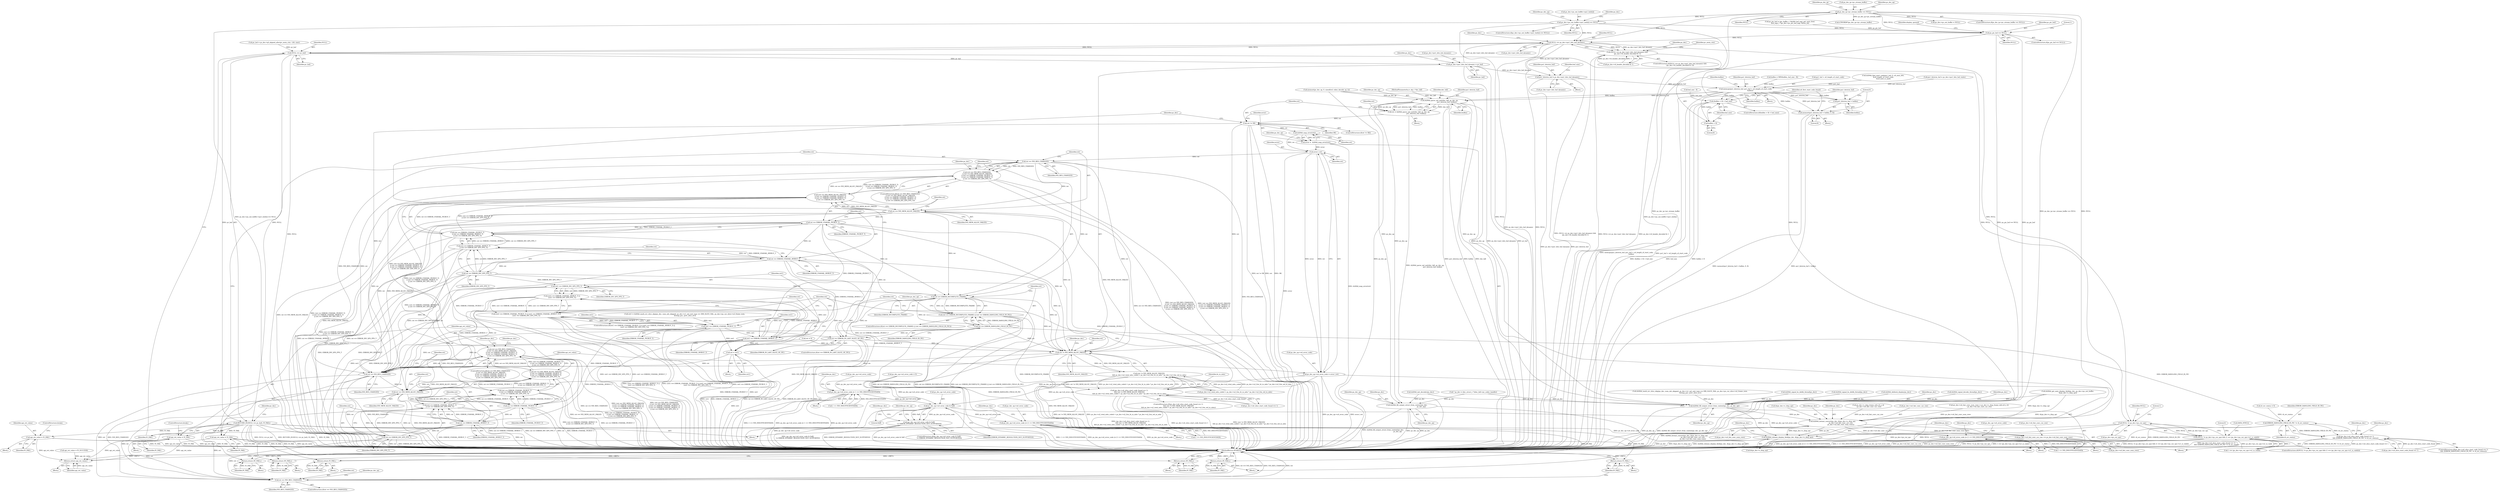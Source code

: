 digraph "0_Android_33ef7de9ddc8ea7eb9cbc440d1cf89957a0c267b@array" {
"1000407" [label="(Call,ps_dec->ps_out_buffer->pu1_bufs[i] == NULL)"];
"1000261" [label="(Call,ps_dec_ip->pv_stream_buffer == NULL)"];
"1000624" [label="(Call,ps_pic_buf == NULL)"];
"1001001" [label="(Call,NULL == ps_dec->pu1_bits_buf_dynamic)"];
"1001000" [label="(Call,(NULL == ps_dec->pu1_bits_buf_dynamic) &&\n (ps_dec->i4_header_decoded & 1))"];
"1001042" [label="(Call,NULL == pv_buf)"];
"1001041" [label="(Call,RETURN_IF((NULL == pv_buf), IV_FAIL))"];
"1001203" [label="(Return,return (IV_FAIL);)"];
"1001271" [label="(Return,return (IV_FAIL);)"];
"1001319" [label="(Call,api_ret_value = IV_FAIL)"];
"1002187" [label="(Return,return api_ret_value;)"];
"1001363" [label="(Call,api_ret_value = IV_FAIL)"];
"1001372" [label="(Call,api_ret_value = IV_FAIL)"];
"1001420" [label="(Return,return (IV_FAIL);)"];
"1001633" [label="(Return,return IV_FAIL;)"];
"1001845" [label="(Return,return (IV_FAIL);)"];
"1001912" [label="(Return,return IV_FAIL;)"];
"1001046" [label="(Call,ps_dec->pu1_bits_buf_dynamic = pv_buf)"];
"1001061" [label="(Call,pu1_bitstrm_buf = ps_dec->pu1_bits_buf_dynamic)"];
"1001208" [label="(Call,memcpy(pu1_bitstrm_buf, pu1_buf + u4_length_of_start_code,\n                   buflen))"];
"1001215" [label="(Call,(buflen + 8) < buf_size)"];
"1001216" [label="(Call,buflen + 8)"];
"1001221" [label="(Call,memset(pu1_bitstrm_buf + buflen, 0, 8))"];
"1001222" [label="(Call,pu1_bitstrm_buf + buflen)"];
"1001297" [label="(Call,ih264d_parse_nal_unit(dec_hdl, ps_dec_op,\n                              pu1_bitstrm_buf, buflen))"];
"1001256" [label="(Call,ih264d_fill_output_struct_from_context(ps_dec,\n                                                           ps_dec_op))"];
"1001295" [label="(Call,ret = ih264d_parse_nal_unit(dec_hdl, ps_dec_op,\n                              pu1_bitstrm_buf, buflen))"];
"1001303" [label="(Call,ret != OK)"];
"1001310" [label="(Call,ih264d_map_error(ret))"];
"1001308" [label="(Call,error =  ih264d_map_error(ret))"];
"1001316" [label="(Call,error | ret)"];
"1001312" [label="(Call,ps_dec_op->u4_error_code = error | ret)"];
"1001242" [label="(Call,ps_dec_op->u4_error_code |= 1 << IVD_INSUFFICIENTDATA)"];
"1001749" [label="(Call,ps_dec_op->u4_error_code & 0xff)"];
"1001748" [label="(Call,(ps_dec_op->u4_error_code & 0xff)\n != ERROR_DYNAMIC_RESOLUTION_NOT_SUPPORTED)"];
"1001781" [label="(Call,ps_dec_op->u4_error_code |= (1 << IVD_INSUFFICIENTDATA))"];
"1001801" [label="(Call,ps_dec_op->u4_error_code |= (1 << IVD_INSUFFICIENTDATA))"];
"1001324" [label="(Call,ret == IVD_RES_CHANGED)"];
"1001323" [label="(Call,(ret == IVD_RES_CHANGED)\n || (ret == IVD_MEM_ALLOC_FAILED)\n || (ret == ERROR_UNAVAIL_PICBUF_T)\n || (ret == ERROR_UNAVAIL_MVBUF_T)\n || (ret == ERROR_INV_SPS_PPS_T))"];
"1001592" [label="(Call,(ret == IVD_RES_CHANGED)\n || (ret == IVD_MEM_ALLOC_FAILED)\n || (ret == ERROR_UNAVAIL_PICBUF_T)\n || (ret == ERROR_UNAVAIL_MVBUF_T)\n || (ret == ERROR_INV_SPS_PPS_T))"];
"1001328" [label="(Call,ret == IVD_MEM_ALLOC_FAILED)"];
"1001327" [label="(Call,(ret == IVD_MEM_ALLOC_FAILED)\n || (ret == ERROR_UNAVAIL_PICBUF_T)\n || (ret == ERROR_UNAVAIL_MVBUF_T)\n || (ret == ERROR_INV_SPS_PPS_T))"];
"1001596" [label="(Call,(ret == IVD_MEM_ALLOC_FAILED)\n || (ret == ERROR_UNAVAIL_PICBUF_T)\n || (ret == ERROR_UNAVAIL_MVBUF_T)\n || (ret == ERROR_INV_SPS_PPS_T))"];
"1001332" [label="(Call,ret == ERROR_UNAVAIL_PICBUF_T)"];
"1001331" [label="(Call,(ret == ERROR_UNAVAIL_PICBUF_T)\n || (ret == ERROR_UNAVAIL_MVBUF_T)\n || (ret == ERROR_INV_SPS_PPS_T))"];
"1001600" [label="(Call,(ret == ERROR_UNAVAIL_PICBUF_T)\n || (ret == ERROR_UNAVAIL_MVBUF_T)\n || (ret == ERROR_INV_SPS_PPS_T))"];
"1001336" [label="(Call,ret == ERROR_UNAVAIL_MVBUF_T)"];
"1001335" [label="(Call,(ret == ERROR_UNAVAIL_MVBUF_T)\n || (ret == ERROR_INV_SPS_PPS_T))"];
"1001604" [label="(Call,(ret == ERROR_UNAVAIL_MVBUF_T)\n || (ret == ERROR_INV_SPS_PPS_T))"];
"1001339" [label="(Call,ret == ERROR_INV_SPS_PPS_T)"];
"1001351" [label="(Call,ret == ERROR_INCOMPLETE_FRAME)"];
"1001350" [label="(Call,(ret == ERROR_INCOMPLETE_FRAME) || (ret == ERROR_DANGLING_FIELD_IN_PIC))"];
"1001354" [label="(Call,ret == ERROR_DANGLING_FIELD_IN_PIC)"];
"1001368" [label="(Call,ret == ERROR_IN_LAST_SLICE_OF_PIC)"];
"1001483" [label="(Call,ret != IVD_MEM_ALLOC_FAILED)"];
"1001482" [label="(Call,(ret != IVD_MEM_ALLOC_FAILED)\n && ps_dec->u2_total_mbs_coded < ps_dec->u2_frm_ht_in_mbs * ps_dec->u2_frm_wd_in_mbs)"];
"1001476" [label="(Call,(ps_dec->u4_slice_start_code_found == 1)\n && (ret != IVD_MEM_ALLOC_FAILED)\n && ps_dec->u2_total_mbs_coded < ps_dec->u2_frm_ht_in_mbs * ps_dec->u2_frm_wd_in_mbs)"];
"1001593" [label="(Call,ret == IVD_RES_CHANGED)"];
"1001597" [label="(Call,ret == IVD_MEM_ALLOC_FAILED)"];
"1001601" [label="(Call,ret == ERROR_UNAVAIL_PICBUF_T)"];
"1001605" [label="(Call,ret == ERROR_UNAVAIL_MVBUF_T)"];
"1001608" [label="(Call,ret == ERROR_INV_SPS_PPS_T)"];
"1001624" [label="(Call,ret == IVD_RES_CHANGED)"];
"1001854" [label="(Call,ERROR_DANGLING_FIELD_IN_PIC != i4_err_status)"];
"1001848" [label="(Call,(ps_dec->u4_slice_start_code_found == 1)\n && (ERROR_DANGLING_FIELD_IN_PIC != i4_err_status))"];
"1001584" [label="(Call,ret1 == ERROR_INV_SPS_PPS_T)"];
"1001580" [label="(Call,(ret1 == ERROR_UNAVAIL_MVBUF_T) ||\n (ret1 == ERROR_INV_SPS_PPS_T))"];
"1001576" [label="(Call,(ret1 == ERROR_UNAVAIL_PICBUF_T) || (ret1 == ERROR_UNAVAIL_MVBUF_T) ||\n (ret1 == ERROR_INV_SPS_PPS_T))"];
"1001588" [label="(Call,ret = ret1)"];
"1001581" [label="(Call,ret1 == ERROR_UNAVAIL_MVBUF_T)"];
"1001577" [label="(Call,ret1 == ERROR_UNAVAIL_PICBUF_T)"];
"1002069" [label="(Call,ih264d_fill_output_struct_from_context(ps_dec, ps_dec_op))"];
"1002100" [label="(Call,ih264d_format_convert(ps_dec, &(ps_dec->s_disp_op),\n                                  ps_dec->u4_fmt_conv_cur_row,\n                                  ps_dec->u4_fmt_conv_num_rows))"];
"1002112" [label="(Call,ps_dec->u4_fmt_conv_cur_row += ps_dec->u4_fmt_conv_num_rows)"];
"1002119" [label="(Call,ih264d_release_display_field(ps_dec, &(ps_dec->s_disp_op)))"];
"1002147" [label="(Call,NULL != ps_dec->ps_cur_sps)"];
"1002146" [label="(Call,(NULL != ps_dec->ps_cur_sps) && (1 == (ps_dec->ps_cur_sps->u1_is_valid)))"];
"1001482" [label="(Call,(ret != IVD_MEM_ALLOC_FAILED)\n && ps_dec->u2_total_mbs_coded < ps_dec->u2_frm_ht_in_mbs * ps_dec->u2_frm_wd_in_mbs)"];
"1001488" [label="(Identifier,ps_dec)"];
"1001236" [label="(Block,)"];
"1001058" [label="(Identifier,ps_dec)"];
"1001735" [label="(Call,ih264d_signal_decode_thread(ps_dec))"];
"1001602" [label="(Identifier,ret)"];
"1002075" [label="(Identifier,ps_dec)"];
"1000284" [label="(Identifier,ps_dec_ip)"];
"1000149" [label="(MethodParameterIn,iv_obj_t *dec_hdl)"];
"1002087" [label="(Call,ps_dec->u4_fmt_conv_num_rows = ps_dec->s_disp_frame_info.u4_y_ht\n - ps_dec->u4_fmt_conv_cur_row)"];
"1002101" [label="(Identifier,ps_dec)"];
"1001210" [label="(Call,pu1_buf + u4_length_of_start_code)"];
"1001626" [label="(Identifier,IVD_RES_CHANGED)"];
"1000436" [label="(Identifier,ps_dec)"];
"1001371" [label="(Block,)"];
"1001228" [label="(Identifier,u4_first_start_code_found)"];
"1001579" [label="(Identifier,ERROR_UNAVAIL_PICBUF_T)"];
"1002189" [label="(MethodReturn,WORD32)"];
"1001213" [label="(Identifier,buflen)"];
"1001483" [label="(Call,ret != IVD_MEM_ALLOC_FAILED)"];
"1001559" [label="(Call,ih264d_mark_err_slice_skip(ps_dec, num_mb_skipped, ps_dec->u1_nal_unit_type == IDR_SLICE_NAL, ps_dec->ps_cur_slice->u2_frame_num,\n &temp_poc, prev_slice_err))"];
"1002149" [label="(Call,ps_dec->ps_cur_sps)"];
"1001504" [label="(Identifier,ht_in_mbs)"];
"1000625" [label="(Identifier,ps_pic_buf)"];
"1001225" [label="(Literal,0)"];
"1001312" [label="(Call,ps_dec_op->u4_error_code = error | ret)"];
"1001584" [label="(Call,ret1 == ERROR_INV_SPS_PPS_T)"];
"1000228" [label="(Call,memset(ps_dec_op, 0, sizeof(ivd_video_decode_op_t)))"];
"1000419" [label="(Identifier,ps_dec_op)"];
"1001331" [label="(Call,(ret == ERROR_UNAVAIL_PICBUF_T)\n || (ret == ERROR_UNAVAIL_MVBUF_T)\n || (ret == ERROR_INV_SPS_PPS_T))"];
"1001594" [label="(Identifier,ret)"];
"1001421" [label="(Identifier,IV_FAIL)"];
"1000261" [label="(Call,ps_dec_ip->pv_stream_buffer == NULL)"];
"1000265" [label="(Identifier,NULL)"];
"1001321" [label="(Identifier,IV_FAIL)"];
"1001217" [label="(Identifier,buflen)"];
"1001219" [label="(Identifier,buf_size)"];
"1001258" [label="(Identifier,ps_dec_op)"];
"1000154" [label="(Call,* ps_dec = (dec_struct_t *)(dec_hdl->pv_codec_handle))"];
"1001326" [label="(Identifier,IVD_RES_CHANGED)"];
"1001053" [label="(Identifier,ps_dec)"];
"1001353" [label="(Identifier,ERROR_INCOMPLETE_FRAME)"];
"1001785" [label="(Call,1 << IVD_INSUFFICIENTDATA)"];
"1001578" [label="(Identifier,ret1)"];
"1001374" [label="(Identifier,IV_FAIL)"];
"1001913" [label="(Identifier,IV_FAIL)"];
"1001302" [label="(ControlStructure,if(ret != OK))"];
"1001313" [label="(Call,ps_dec_op->u4_error_code)"];
"1001063" [label="(Call,ps_dec->pu1_bits_buf_dynamic)"];
"1001596" [label="(Call,(ret == IVD_MEM_ALLOC_FAILED)\n || (ret == ERROR_UNAVAIL_PICBUF_T)\n || (ret == ERROR_UNAVAIL_MVBUF_T)\n || (ret == ERROR_INV_SPS_PPS_T))"];
"1001008" [label="(Identifier,ps_dec)"];
"1001748" [label="(Call,(ps_dec_op->u4_error_code & 0xff)\n != ERROR_DYNAMIC_RESOLUTION_NOT_SUPPORTED)"];
"1002023" [label="(Identifier,ps_dec)"];
"1001088" [label="(Call,ih264d_find_start_code(pu1_buf, 0, u4_max_ofst,\n &u4_length_of_start_code,\n &u4_next_is_aud))"];
"1000897" [label="(Call,ih264d_init_decoder(ps_dec))"];
"1001324" [label="(Call,ret == IVD_RES_CHANGED)"];
"1001597" [label="(Call,ret == IVD_MEM_ALLOC_FAILED)"];
"1001585" [label="(Identifier,ret1)"];
"1001333" [label="(Identifier,ret)"];
"1001856" [label="(Identifier,i4_err_status)"];
"1001744" [label="(Call,ih264d_signal_bs_deblk_thread(ps_dec))"];
"1001792" [label="(Identifier,ps_dec)"];
"1001296" [label="(Identifier,ret)"];
"1001073" [label="(Call,pu1_bitstrm_buf = ps_dec->pu1_bits_buf_static)"];
"1001261" [label="(Identifier,ps_dec_op)"];
"1001754" [label="(Identifier,ERROR_DYNAMIC_RESOLUTION_NOT_SUPPORTED)"];
"1001322" [label="(ControlStructure,if((ret == IVD_RES_CHANGED)\n || (ret == IVD_MEM_ALLOC_FAILED)\n || (ret == ERROR_UNAVAIL_PICBUF_T)\n || (ret == ERROR_UNAVAIL_MVBUF_T)\n || (ret == ERROR_INV_SPS_PPS_T)))"];
"1001599" [label="(Identifier,IVD_MEM_ALLOC_FAILED)"];
"1001609" [label="(Identifier,ret)"];
"1001338" [label="(Identifier,ERROR_UNAVAIL_MVBUF_T)"];
"1002152" [label="(Call,1 == (ps_dec->ps_cur_sps->u1_is_valid))"];
"1002091" [label="(Call,ps_dec->s_disp_frame_info.u4_y_ht\n - ps_dec->u4_fmt_conv_cur_row)"];
"1001861" [label="(Identifier,ps_dec)"];
"1001255" [label="(Block,)"];
"1001912" [label="(Return,return IV_FAIL;)"];
"1001577" [label="(Call,ret1 == ERROR_UNAVAIL_PICBUF_T)"];
"1002109" [label="(Call,ps_dec->u4_fmt_conv_num_rows)"];
"1002146" [label="(Call,(NULL != ps_dec->ps_cur_sps) && (1 == (ps_dec->ps_cur_sps->u1_is_valid)))"];
"1000406" [label="(ControlStructure,if(ps_dec->ps_out_buffer->pu1_bufs[i] == NULL))"];
"1001846" [label="(Identifier,IV_FAIL)"];
"1002100" [label="(Call,ih264d_format_convert(ps_dec, &(ps_dec->s_disp_op),\n                                  ps_dec->u4_fmt_conv_cur_row,\n                                  ps_dec->u4_fmt_conv_num_rows))"];
"1001325" [label="(Identifier,ret)"];
"1001849" [label="(Call,ps_dec->u4_slice_start_code_found == 1)"];
"1001611" [label="(Block,)"];
"1001604" [label="(Call,(ret == ERROR_UNAVAIL_MVBUF_T)\n || (ret == ERROR_INV_SPS_PPS_T))"];
"1001373" [label="(Identifier,api_ret_value)"];
"1001002" [label="(Identifier,NULL)"];
"1002069" [label="(Call,ih264d_fill_output_struct_from_context(ps_dec, ps_dec_op))"];
"1001575" [label="(ControlStructure,if((ret1 == ERROR_UNAVAIL_PICBUF_T) || (ret1 == ERROR_UNAVAIL_MVBUF_T) ||\n (ret1 == ERROR_INV_SPS_PPS_T)))"];
"1002106" [label="(Call,ps_dec->u4_fmt_conv_cur_row)"];
"1002041" [label="(Call,ih264d_get_next_display_field(ps_dec, ps_dec->ps_out_buffer,\n &(ps_dec->s_disp_op)))"];
"1001366" [label="(ControlStructure,break;)"];
"1001041" [label="(Call,RETURN_IF((NULL == pv_buf), IV_FAIL))"];
"1001301" [label="(Identifier,buflen)"];
"1001781" [label="(Call,ps_dec_op->u4_error_code |= (1 << IVD_INSUFFICIENTDATA))"];
"1002071" [label="(Identifier,ps_dec_op)"];
"1001223" [label="(Identifier,pu1_bitstrm_buf)"];
"1001308" [label="(Call,error =  ih264d_map_error(ret))"];
"1001780" [label="(Block,)"];
"1001050" [label="(Identifier,pv_buf)"];
"1001042" [label="(Call,NULL == pv_buf)"];
"1001271" [label="(Return,return (IV_FAIL);)"];
"1000193" [label="(Call,api_ret_value = IV_SUCCESS)"];
"1001368" [label="(Call,ret == ERROR_IN_LAST_SLICE_OF_PIC)"];
"1001606" [label="(Identifier,ret)"];
"1001216" [label="(Call,buflen + 8)"];
"1001340" [label="(Identifier,ret)"];
"1000626" [label="(Identifier,NULL)"];
"1000623" [label="(ControlStructure,if(ps_pic_buf == NULL))"];
"1001298" [label="(Identifier,dec_hdl)"];
"1001624" [label="(Call,ret == IVD_RES_CHANGED)"];
"1001855" [label="(Identifier,ERROR_DANGLING_FIELD_IN_PIC)"];
"1001044" [label="(Identifier,pv_buf)"];
"1001001" [label="(Call,NULL == ps_dec->pu1_bits_buf_dynamic)"];
"1001243" [label="(Call,ps_dec_op->u4_error_code)"];
"1001360" [label="(Identifier,ps_dec_op)"];
"1000982" [label="(Call,(UWORD8*)ps_dec_ip->pv_stream_buffer)"];
"1001314" [label="(Identifier,ps_dec_op)"];
"1001256" [label="(Call,ih264d_fill_output_struct_from_context(ps_dec,\n                                                           ps_dec_op))"];
"1001475" [label="(ControlStructure,if((ps_dec->u4_slice_start_code_found == 1)\n && (ret != IVD_MEM_ALLOC_FAILED)\n && ps_dec->u2_total_mbs_coded < ps_dec->u2_frm_ht_in_mbs * ps_dec->u2_frm_wd_in_mbs))"];
"1000407" [label="(Call,ps_dec->ps_out_buffer->pu1_bufs[i] == NULL)"];
"1001000" [label="(Call,(NULL == ps_dec->pu1_bits_buf_dynamic) &&\n (ps_dec->i4_header_decoded & 1))"];
"1001011" [label="(Block,)"];
"1001323" [label="(Call,(ret == IVD_RES_CHANGED)\n || (ret == IVD_MEM_ALLOC_FAILED)\n || (ret == ERROR_UNAVAIL_PICBUF_T)\n || (ret == ERROR_UNAVAIL_MVBUF_T)\n || (ret == ERROR_INV_SPS_PPS_T))"];
"1001067" [label="(Identifier,buf_size)"];
"1001352" [label="(Identifier,ret)"];
"1001242" [label="(Call,ps_dec_op->u4_error_code |= 1 << IVD_INSUFFICIENTDATA)"];
"1001345" [label="(Identifier,ps_dec)"];
"1001158" [label="(Block,)"];
"1001354" [label="(Call,ret == ERROR_DANGLING_FIELD_IN_PIC)"];
"1001328" [label="(Call,ret == IVD_MEM_ALLOC_FAILED)"];
"1001208" [label="(Call,memcpy(pu1_bitstrm_buf, pu1_buf + u4_length_of_start_code,\n                   buflen))"];
"1000415" [label="(Identifier,NULL)"];
"1002147" [label="(Call,NULL != ps_dec->ps_cur_sps)"];
"1001048" [label="(Identifier,ps_dec)"];
"1000477" [label="(Call,ps_dec_op->u4_error_code = 0)"];
"1001310" [label="(Call,ih264d_map_error(ret))"];
"1001747" [label="(ControlStructure,if((ps_dec_op->u4_error_code & 0xff)\n != ERROR_DYNAMIC_RESOLUTION_NOT_SUPPORTED))"];
"1001372" [label="(Call,api_ret_value = IV_FAIL)"];
"1001753" [label="(Literal,0xff)"];
"1001854" [label="(Call,ERROR_DANGLING_FIELD_IN_PIC != i4_err_status)"];
"1001623" [label="(ControlStructure,if(ret == IVD_RES_CHANGED))"];
"1001334" [label="(Identifier,ERROR_UNAVAIL_PICBUF_T)"];
"1000408" [label="(Call,ps_dec->ps_out_buffer->pu1_bufs[i])"];
"1001204" [label="(Identifier,IV_FAIL)"];
"1002163" [label="(Literal,0)"];
"1001316" [label="(Call,error | ret)"];
"1001203" [label="(Return,return (IV_FAIL);)"];
"1001845" [label="(Return,return (IV_FAIL);)"];
"1001045" [label="(Identifier,IV_FAIL)"];
"1002029" [label="(Block,)"];
"1002027" [label="(Call,ih264d_signal_bs_deblk_thread(ps_dec))"];
"1000679" [label="(Literal,1)"];
"1001335" [label="(Call,(ret == ERROR_UNAVAIL_MVBUF_T)\n || (ret == ERROR_INV_SPS_PPS_T))"];
"1001047" [label="(Call,ps_dec->pu1_bits_buf_dynamic)"];
"1001303" [label="(Call,ret != OK)"];
"1001350" [label="(Call,(ret == ERROR_INCOMPLETE_FRAME) || (ret == ERROR_DANGLING_FIELD_IN_PIC))"];
"1002188" [label="(Identifier,api_ret_value)"];
"1001297" [label="(Call,ih264d_parse_nal_unit(dec_hdl, ps_dec_op,\n                              pu1_bitstrm_buf, buflen))"];
"1001300" [label="(Identifier,pu1_bitstrm_buf)"];
"1001847" [label="(ControlStructure,if((ps_dec->u4_slice_start_code_found == 1)\n && (ERROR_DANGLING_FIELD_IN_PIC != i4_err_status)))"];
"1001226" [label="(Literal,8)"];
"1001600" [label="(Call,(ret == ERROR_UNAVAIL_PICBUF_T)\n || (ret == ERROR_UNAVAIL_MVBUF_T)\n || (ret == ERROR_INV_SPS_PPS_T))"];
"1001062" [label="(Identifier,pu1_bitstrm_buf)"];
"1001370" [label="(Identifier,ERROR_IN_LAST_SLICE_OF_PIC)"];
"1001610" [label="(Identifier,ERROR_INV_SPS_PPS_T)"];
"1001108" [label="(Call,buf_size - 8)"];
"1001625" [label="(Identifier,ret)"];
"1001605" [label="(Call,ret == ERROR_UNAVAIL_MVBUF_T)"];
"1001607" [label="(Identifier,ERROR_UNAVAIL_MVBUF_T)"];
"1001782" [label="(Call,ps_dec_op->u4_error_code)"];
"1002119" [label="(Call,ih264d_release_display_field(ps_dec, &(ps_dec->s_disp_op)))"];
"1002116" [label="(Call,ps_dec->u4_fmt_conv_num_rows)"];
"1001630" [label="(Identifier,ps_dec_op)"];
"1001805" [label="(Call,1 << IVD_INSUFFICIENTDATA)"];
"1001061" [label="(Call,pu1_bitstrm_buf = ps_dec->pu1_bits_buf_dynamic)"];
"1000611" [label="(Call,ps_pic_buf = (pic_buffer_t *)ih264_buf_mgr_get_next_free(\n (buf_mgr_t *)ps_dec->pv_pic_buf_mgr, &free_id))"];
"1001329" [label="(Identifier,ret)"];
"1001591" [label="(ControlStructure,if((ret == IVD_RES_CHANGED)\n || (ret == IVD_MEM_ALLOC_FAILED)\n || (ret == ERROR_UNAVAIL_PICBUF_T)\n || (ret == ERROR_UNAVAIL_MVBUF_T)\n || (ret == ERROR_INV_SPS_PPS_T)))"];
"1001209" [label="(Identifier,pu1_bitstrm_buf)"];
"1000189" [label="(Call,ret = 0)"];
"1001420" [label="(Return,return (IV_FAIL);)"];
"1001777" [label="(Identifier,ps_dec)"];
"1001476" [label="(Call,(ps_dec->u4_slice_start_code_found == 1)\n && (ret != IVD_MEM_ALLOC_FAILED)\n && ps_dec->u2_total_mbs_coded < ps_dec->u2_frm_ht_in_mbs * ps_dec->u2_frm_wd_in_mbs)"];
"1000312" [label="(Call,ps_dec->ps_out_buffer = NULL)"];
"1001214" [label="(ControlStructure,if((buflen + 8) < buf_size))"];
"1001356" [label="(Identifier,ERROR_DANGLING_FIELD_IN_PIC)"];
"1001318" [label="(Identifier,ret)"];
"1001802" [label="(Call,ps_dec_op->u4_error_code)"];
"1001367" [label="(ControlStructure,if(ret == ERROR_IN_LAST_SLICE_OF_PIC))"];
"1002145" [label="(ControlStructure,if((NULL != ps_dec->ps_cur_sps) && (1 == (ps_dec->ps_cur_sps->u1_is_valid))))"];
"1001580" [label="(Call,(ret1 == ERROR_UNAVAIL_MVBUF_T) ||\n (ret1 == ERROR_INV_SPS_PPS_T))"];
"1001043" [label="(Identifier,NULL)"];
"1001378" [label="(Identifier,ps_dec)"];
"1001633" [label="(Return,return IV_FAIL;)"];
"1001583" [label="(Identifier,ERROR_UNAVAIL_MVBUF_T)"];
"1001608" [label="(Call,ret == ERROR_INV_SPS_PPS_T)"];
"1001364" [label="(Identifier,api_ret_value)"];
"1000260" [label="(ControlStructure,if(ps_dec_ip->pv_stream_buffer == NULL))"];
"1000162" [label="(Call,i4_err_status = 0)"];
"1001593" [label="(Call,ret == IVD_RES_CHANGED)"];
"1001306" [label="(Block,)"];
"1002187" [label="(Return,return api_ret_value;)"];
"1001330" [label="(Identifier,IVD_MEM_ALLOC_FAILED)"];
"1001595" [label="(Identifier,IVD_RES_CHANGED)"];
"1001603" [label="(Identifier,ERROR_UNAVAIL_PICBUF_T)"];
"1001588" [label="(Call,ret = ret1)"];
"1001905" [label="(Call,ih264d_deblock_display(ps_dec))"];
"1001812" [label="(Block,)"];
"1001637" [label="(Identifier,ps_dec)"];
"1002121" [label="(Call,&(ps_dec->s_disp_op))"];
"1001339" [label="(Call,ret == ERROR_INV_SPS_PPS_T)"];
"1001319" [label="(Call,api_ret_value = IV_FAIL)"];
"1001582" [label="(Identifier,ret1)"];
"1001309" [label="(Identifier,error)"];
"1001810" [label="(Identifier,ps_dec)"];
"1000624" [label="(Call,ps_pic_buf == NULL)"];
"1002148" [label="(Identifier,NULL)"];
"1001557" [label="(Call,ret1 = ih264d_mark_err_slice_skip(ps_dec, num_mb_skipped, ps_dec->u1_nal_unit_type == IDR_SLICE_NAL, ps_dec->ps_cur_slice->u2_frame_num,\n &temp_poc, prev_slice_err))"];
"1001220" [label="(Block,)"];
"1001486" [label="(Call,ps_dec->u2_total_mbs_coded < ps_dec->u2_frm_ht_in_mbs * ps_dec->u2_frm_wd_in_mbs)"];
"1001351" [label="(Call,ret == ERROR_INCOMPLETE_FRAME)"];
"1001477" [label="(Call,ps_dec->u4_slice_start_code_found == 1)"];
"1001252" [label="(Identifier,ps_dec)"];
"1001221" [label="(Call,memset(pu1_bitstrm_buf + buflen, 0, 8))"];
"1000262" [label="(Call,ps_dec_ip->pv_stream_buffer)"];
"1001046" [label="(Call,ps_dec->pu1_bits_buf_dynamic = pv_buf)"];
"1001337" [label="(Identifier,ret)"];
"1001586" [label="(Identifier,ERROR_INV_SPS_PPS_T)"];
"1001332" [label="(Call,ret == ERROR_UNAVAIL_PICBUF_T)"];
"1002129" [label="(Identifier,ps_dec)"];
"1001006" [label="(Call,ps_dec->i4_header_decoded & 1)"];
"1001801" [label="(Call,ps_dec_op->u4_error_code |= (1 << IVD_INSUFFICIENTDATA))"];
"1001215" [label="(Call,(buflen + 8) < buf_size)"];
"1001634" [label="(Identifier,IV_FAIL)"];
"1000977" [label="(Block,)"];
"1001311" [label="(Identifier,ret)"];
"1001224" [label="(Identifier,buflen)"];
"1001327" [label="(Call,(ret == IVD_MEM_ALLOC_FAILED)\n || (ret == ERROR_UNAVAIL_PICBUF_T)\n || (ret == ERROR_UNAVAIL_MVBUF_T)\n || (ret == ERROR_INV_SPS_PPS_T))"];
"1001581" [label="(Call,ret1 == ERROR_UNAVAIL_MVBUF_T)"];
"1001598" [label="(Identifier,ret)"];
"1002153" [label="(Literal,1)"];
"1001304" [label="(Identifier,ret)"];
"1001484" [label="(Identifier,ret)"];
"1000269" [label="(Identifier,ps_dec_op)"];
"1001320" [label="(Identifier,api_ret_value)"];
"1001104" [label="(Call,buflen = MIN(buflen, buf_size - 8))"];
"1001218" [label="(Literal,8)"];
"1001380" [label="(Block,)"];
"1001246" [label="(Call,1 << IVD_INSUFFICIENTDATA)"];
"1001590" [label="(Identifier,ret1)"];
"1001355" [label="(Identifier,ret)"];
"1000152" [label="(Block,)"];
"1001613" [label="(Identifier,ps_dec)"];
"1001349" [label="(ControlStructure,if((ret == ERROR_INCOMPLETE_FRAME) || (ret == ERROR_DANGLING_FIELD_IN_PIC)))"];
"1001911" [label="(Block,)"];
"1001299" [label="(Identifier,ps_dec_op)"];
"1001369" [label="(Identifier,ret)"];
"1001485" [label="(Identifier,IVD_MEM_ALLOC_FAILED)"];
"1002120" [label="(Identifier,ps_dec)"];
"1001035" [label="(Call,pv_buf = ps_dec->pf_aligned_alloc(pv_mem_ctxt, 128, size))"];
"1001589" [label="(Identifier,ret)"];
"1001587" [label="(Block,)"];
"1001363" [label="(Call,api_ret_value = IV_FAIL)"];
"1000999" [label="(ControlStructure,if((NULL == ps_dec->pu1_bits_buf_dynamic) &&\n (ps_dec->i4_header_decoded & 1)))"];
"1001341" [label="(Identifier,ERROR_INV_SPS_PPS_T)"];
"1002102" [label="(Call,&(ps_dec->s_disp_op))"];
"1001317" [label="(Identifier,error)"];
"1001375" [label="(ControlStructure,break;)"];
"1001336" [label="(Call,ret == ERROR_UNAVAIL_MVBUF_T)"];
"1002070" [label="(Identifier,ps_dec)"];
"1001222" [label="(Call,pu1_bitstrm_buf + buflen)"];
"1001800" [label="(Block,)"];
"1001749" [label="(Call,ps_dec_op->u4_error_code & 0xff)"];
"1001016" [label="(Identifier,pv_mem_ctxt)"];
"1001601" [label="(Call,ret == ERROR_UNAVAIL_PICBUF_T)"];
"1001576" [label="(Call,(ret1 == ERROR_UNAVAIL_PICBUF_T) || (ret1 == ERROR_UNAVAIL_MVBUF_T) ||\n (ret1 == ERROR_INV_SPS_PPS_T))"];
"1002086" [label="(Block,)"];
"1001758" [label="(Identifier,ps_dec_op)"];
"1001003" [label="(Call,ps_dec->pu1_bits_buf_dynamic)"];
"1001060" [label="(Block,)"];
"1002113" [label="(Call,ps_dec->u4_fmt_conv_cur_row)"];
"1001272" [label="(Identifier,IV_FAIL)"];
"1001207" [label="(Block,)"];
"1001295" [label="(Call,ret = ih264d_parse_nal_unit(dec_hdl, ps_dec_op,\n                              pu1_bitstrm_buf, buflen))"];
"1001750" [label="(Call,ps_dec_op->u4_error_code)"];
"1002112" [label="(Call,ps_dec->u4_fmt_conv_cur_row += ps_dec->u4_fmt_conv_num_rows)"];
"1001848" [label="(Call,(ps_dec->u4_slice_start_code_found == 1)\n && (ERROR_DANGLING_FIELD_IN_PIC != i4_err_status))"];
"1001365" [label="(Identifier,IV_FAIL)"];
"1002181" [label="(Call,DATA_SYNC())"];
"1001357" [label="(Block,)"];
"1001592" [label="(Call,(ret == IVD_RES_CHANGED)\n || (ret == IVD_MEM_ALLOC_FAILED)\n || (ret == ERROR_UNAVAIL_PICBUF_T)\n || (ret == ERROR_UNAVAIL_MVBUF_T)\n || (ret == ERROR_INV_SPS_PPS_T))"];
"1001257" [label="(Identifier,ps_dec)"];
"1000631" [label="(Identifier,display_queued)"];
"1001305" [label="(Identifier,OK)"];
"1002114" [label="(Identifier,ps_dec)"];
"1000407" -> "1000406"  [label="AST: "];
"1000407" -> "1000415"  [label="CFG: "];
"1000408" -> "1000407"  [label="AST: "];
"1000415" -> "1000407"  [label="AST: "];
"1000419" -> "1000407"  [label="CFG: "];
"1000436" -> "1000407"  [label="CFG: "];
"1000407" -> "1002189"  [label="DDG: ps_dec->ps_out_buffer->pu1_bufs[i] == NULL"];
"1000407" -> "1002189"  [label="DDG: ps_dec->ps_out_buffer->pu1_bufs[i]"];
"1000407" -> "1002189"  [label="DDG: NULL"];
"1000261" -> "1000407"  [label="DDG: NULL"];
"1000407" -> "1000624"  [label="DDG: NULL"];
"1000407" -> "1001001"  [label="DDG: NULL"];
"1000261" -> "1000260"  [label="AST: "];
"1000261" -> "1000265"  [label="CFG: "];
"1000262" -> "1000261"  [label="AST: "];
"1000265" -> "1000261"  [label="AST: "];
"1000269" -> "1000261"  [label="CFG: "];
"1000284" -> "1000261"  [label="CFG: "];
"1000261" -> "1002189"  [label="DDG: NULL"];
"1000261" -> "1002189"  [label="DDG: ps_dec_ip->pv_stream_buffer"];
"1000261" -> "1002189"  [label="DDG: ps_dec_ip->pv_stream_buffer == NULL"];
"1000261" -> "1000312"  [label="DDG: NULL"];
"1000261" -> "1000624"  [label="DDG: NULL"];
"1000261" -> "1000982"  [label="DDG: ps_dec_ip->pv_stream_buffer"];
"1000261" -> "1001001"  [label="DDG: NULL"];
"1000624" -> "1000623"  [label="AST: "];
"1000624" -> "1000626"  [label="CFG: "];
"1000625" -> "1000624"  [label="AST: "];
"1000626" -> "1000624"  [label="AST: "];
"1000631" -> "1000624"  [label="CFG: "];
"1000679" -> "1000624"  [label="CFG: "];
"1000624" -> "1002189"  [label="DDG: NULL"];
"1000624" -> "1002189"  [label="DDG: ps_pic_buf == NULL"];
"1000624" -> "1002189"  [label="DDG: ps_pic_buf"];
"1000611" -> "1000624"  [label="DDG: ps_pic_buf"];
"1000624" -> "1001001"  [label="DDG: NULL"];
"1001001" -> "1001000"  [label="AST: "];
"1001001" -> "1001003"  [label="CFG: "];
"1001002" -> "1001001"  [label="AST: "];
"1001003" -> "1001001"  [label="AST: "];
"1001008" -> "1001001"  [label="CFG: "];
"1001000" -> "1001001"  [label="CFG: "];
"1001001" -> "1002189"  [label="DDG: ps_dec->pu1_bits_buf_dynamic"];
"1001001" -> "1002189"  [label="DDG: NULL"];
"1001001" -> "1001000"  [label="DDG: NULL"];
"1001001" -> "1001000"  [label="DDG: ps_dec->pu1_bits_buf_dynamic"];
"1001042" -> "1001001"  [label="DDG: NULL"];
"1001046" -> "1001001"  [label="DDG: ps_dec->pu1_bits_buf_dynamic"];
"1001001" -> "1001042"  [label="DDG: NULL"];
"1001001" -> "1001061"  [label="DDG: ps_dec->pu1_bits_buf_dynamic"];
"1001001" -> "1002147"  [label="DDG: NULL"];
"1001000" -> "1000999"  [label="AST: "];
"1001000" -> "1001006"  [label="CFG: "];
"1001006" -> "1001000"  [label="AST: "];
"1001016" -> "1001000"  [label="CFG: "];
"1001058" -> "1001000"  [label="CFG: "];
"1001000" -> "1002189"  [label="DDG: NULL == ps_dec->pu1_bits_buf_dynamic"];
"1001000" -> "1002189"  [label="DDG: ps_dec->i4_header_decoded & 1"];
"1001000" -> "1002189"  [label="DDG: (NULL == ps_dec->pu1_bits_buf_dynamic) &&\n (ps_dec->i4_header_decoded & 1)"];
"1001006" -> "1001000"  [label="DDG: ps_dec->i4_header_decoded"];
"1001006" -> "1001000"  [label="DDG: 1"];
"1001042" -> "1001041"  [label="AST: "];
"1001042" -> "1001044"  [label="CFG: "];
"1001043" -> "1001042"  [label="AST: "];
"1001044" -> "1001042"  [label="AST: "];
"1001045" -> "1001042"  [label="CFG: "];
"1001042" -> "1002189"  [label="DDG: NULL"];
"1001042" -> "1001041"  [label="DDG: NULL"];
"1001042" -> "1001041"  [label="DDG: pv_buf"];
"1001035" -> "1001042"  [label="DDG: pv_buf"];
"1001042" -> "1001046"  [label="DDG: pv_buf"];
"1001042" -> "1002147"  [label="DDG: NULL"];
"1001041" -> "1001011"  [label="AST: "];
"1001041" -> "1001045"  [label="CFG: "];
"1001045" -> "1001041"  [label="AST: "];
"1001048" -> "1001041"  [label="CFG: "];
"1001041" -> "1002189"  [label="DDG: RETURN_IF((NULL == pv_buf), IV_FAIL)"];
"1001041" -> "1002189"  [label="DDG: IV_FAIL"];
"1001041" -> "1002189"  [label="DDG: NULL == pv_buf"];
"1001041" -> "1001203"  [label="DDG: IV_FAIL"];
"1001041" -> "1001271"  [label="DDG: IV_FAIL"];
"1001041" -> "1001319"  [label="DDG: IV_FAIL"];
"1001041" -> "1001363"  [label="DDG: IV_FAIL"];
"1001041" -> "1001372"  [label="DDG: IV_FAIL"];
"1001041" -> "1001420"  [label="DDG: IV_FAIL"];
"1001041" -> "1001633"  [label="DDG: IV_FAIL"];
"1001041" -> "1001845"  [label="DDG: IV_FAIL"];
"1001041" -> "1001912"  [label="DDG: IV_FAIL"];
"1001203" -> "1001158"  [label="AST: "];
"1001203" -> "1001204"  [label="CFG: "];
"1001204" -> "1001203"  [label="AST: "];
"1002189" -> "1001203"  [label="CFG: "];
"1001203" -> "1002189"  [label="DDG: <RET>"];
"1001204" -> "1001203"  [label="DDG: IV_FAIL"];
"1001271" -> "1001255"  [label="AST: "];
"1001271" -> "1001272"  [label="CFG: "];
"1001272" -> "1001271"  [label="AST: "];
"1002189" -> "1001271"  [label="CFG: "];
"1001271" -> "1002189"  [label="DDG: <RET>"];
"1001272" -> "1001271"  [label="DDG: IV_FAIL"];
"1001319" -> "1001306"  [label="AST: "];
"1001319" -> "1001321"  [label="CFG: "];
"1001320" -> "1001319"  [label="AST: "];
"1001321" -> "1001319"  [label="AST: "];
"1001325" -> "1001319"  [label="CFG: "];
"1001319" -> "1002189"  [label="DDG: IV_FAIL"];
"1001319" -> "1002189"  [label="DDG: api_ret_value"];
"1001319" -> "1002187"  [label="DDG: api_ret_value"];
"1002187" -> "1000152"  [label="AST: "];
"1002187" -> "1002188"  [label="CFG: "];
"1002188" -> "1002187"  [label="AST: "];
"1002189" -> "1002187"  [label="CFG: "];
"1002187" -> "1002189"  [label="DDG: <RET>"];
"1002188" -> "1002187"  [label="DDG: api_ret_value"];
"1000193" -> "1002187"  [label="DDG: api_ret_value"];
"1001372" -> "1002187"  [label="DDG: api_ret_value"];
"1001363" -> "1002187"  [label="DDG: api_ret_value"];
"1001363" -> "1001357"  [label="AST: "];
"1001363" -> "1001365"  [label="CFG: "];
"1001364" -> "1001363"  [label="AST: "];
"1001365" -> "1001363"  [label="AST: "];
"1001366" -> "1001363"  [label="CFG: "];
"1001363" -> "1002189"  [label="DDG: api_ret_value"];
"1001363" -> "1002189"  [label="DDG: IV_FAIL"];
"1001372" -> "1001371"  [label="AST: "];
"1001372" -> "1001374"  [label="CFG: "];
"1001373" -> "1001372"  [label="AST: "];
"1001374" -> "1001372"  [label="AST: "];
"1001375" -> "1001372"  [label="CFG: "];
"1001372" -> "1002189"  [label="DDG: api_ret_value"];
"1001372" -> "1002189"  [label="DDG: IV_FAIL"];
"1001420" -> "1001380"  [label="AST: "];
"1001420" -> "1001421"  [label="CFG: "];
"1001421" -> "1001420"  [label="AST: "];
"1002189" -> "1001420"  [label="CFG: "];
"1001420" -> "1002189"  [label="DDG: <RET>"];
"1001421" -> "1001420"  [label="DDG: IV_FAIL"];
"1001633" -> "1001611"  [label="AST: "];
"1001633" -> "1001634"  [label="CFG: "];
"1001634" -> "1001633"  [label="AST: "];
"1002189" -> "1001633"  [label="CFG: "];
"1001633" -> "1002189"  [label="DDG: <RET>"];
"1001634" -> "1001633"  [label="DDG: IV_FAIL"];
"1001845" -> "1001812"  [label="AST: "];
"1001845" -> "1001846"  [label="CFG: "];
"1001846" -> "1001845"  [label="AST: "];
"1002189" -> "1001845"  [label="CFG: "];
"1001845" -> "1002189"  [label="DDG: <RET>"];
"1001846" -> "1001845"  [label="DDG: IV_FAIL"];
"1001912" -> "1001911"  [label="AST: "];
"1001912" -> "1001913"  [label="CFG: "];
"1001913" -> "1001912"  [label="AST: "];
"1002189" -> "1001912"  [label="CFG: "];
"1001912" -> "1002189"  [label="DDG: <RET>"];
"1001913" -> "1001912"  [label="DDG: IV_FAIL"];
"1001046" -> "1001011"  [label="AST: "];
"1001046" -> "1001050"  [label="CFG: "];
"1001047" -> "1001046"  [label="AST: "];
"1001050" -> "1001046"  [label="AST: "];
"1001053" -> "1001046"  [label="CFG: "];
"1001046" -> "1002189"  [label="DDG: ps_dec->pu1_bits_buf_dynamic"];
"1001046" -> "1002189"  [label="DDG: pv_buf"];
"1001046" -> "1001061"  [label="DDG: ps_dec->pu1_bits_buf_dynamic"];
"1001061" -> "1001060"  [label="AST: "];
"1001061" -> "1001063"  [label="CFG: "];
"1001062" -> "1001061"  [label="AST: "];
"1001063" -> "1001061"  [label="AST: "];
"1001067" -> "1001061"  [label="CFG: "];
"1001061" -> "1002189"  [label="DDG: pu1_bitstrm_buf"];
"1001061" -> "1002189"  [label="DDG: ps_dec->pu1_bits_buf_dynamic"];
"1001061" -> "1001208"  [label="DDG: pu1_bitstrm_buf"];
"1001208" -> "1001207"  [label="AST: "];
"1001208" -> "1001213"  [label="CFG: "];
"1001209" -> "1001208"  [label="AST: "];
"1001210" -> "1001208"  [label="AST: "];
"1001213" -> "1001208"  [label="AST: "];
"1001217" -> "1001208"  [label="CFG: "];
"1001208" -> "1002189"  [label="DDG: memcpy(pu1_bitstrm_buf, pu1_buf + u4_length_of_start_code,\n                   buflen)"];
"1001208" -> "1002189"  [label="DDG: pu1_buf + u4_length_of_start_code"];
"1001073" -> "1001208"  [label="DDG: pu1_bitstrm_buf"];
"1001088" -> "1001208"  [label="DDG: pu1_buf"];
"1001104" -> "1001208"  [label="DDG: buflen"];
"1001208" -> "1001215"  [label="DDG: buflen"];
"1001208" -> "1001216"  [label="DDG: buflen"];
"1001208" -> "1001221"  [label="DDG: pu1_bitstrm_buf"];
"1001208" -> "1001221"  [label="DDG: buflen"];
"1001208" -> "1001222"  [label="DDG: pu1_bitstrm_buf"];
"1001208" -> "1001222"  [label="DDG: buflen"];
"1001208" -> "1001297"  [label="DDG: pu1_bitstrm_buf"];
"1001208" -> "1001297"  [label="DDG: buflen"];
"1001215" -> "1001214"  [label="AST: "];
"1001215" -> "1001219"  [label="CFG: "];
"1001216" -> "1001215"  [label="AST: "];
"1001219" -> "1001215"  [label="AST: "];
"1001223" -> "1001215"  [label="CFG: "];
"1001228" -> "1001215"  [label="CFG: "];
"1001215" -> "1002189"  [label="DDG: (buflen + 8) < buf_size"];
"1001215" -> "1002189"  [label="DDG: buf_size"];
"1001215" -> "1002189"  [label="DDG: buflen + 8"];
"1001108" -> "1001215"  [label="DDG: buf_size"];
"1001216" -> "1001218"  [label="CFG: "];
"1001217" -> "1001216"  [label="AST: "];
"1001218" -> "1001216"  [label="AST: "];
"1001219" -> "1001216"  [label="CFG: "];
"1001221" -> "1001220"  [label="AST: "];
"1001221" -> "1001226"  [label="CFG: "];
"1001222" -> "1001221"  [label="AST: "];
"1001225" -> "1001221"  [label="AST: "];
"1001226" -> "1001221"  [label="AST: "];
"1001228" -> "1001221"  [label="CFG: "];
"1001221" -> "1002189"  [label="DDG: memset(pu1_bitstrm_buf + buflen, 0, 8)"];
"1001221" -> "1002189"  [label="DDG: pu1_bitstrm_buf + buflen"];
"1001222" -> "1001224"  [label="CFG: "];
"1001223" -> "1001222"  [label="AST: "];
"1001224" -> "1001222"  [label="AST: "];
"1001225" -> "1001222"  [label="CFG: "];
"1001297" -> "1001295"  [label="AST: "];
"1001297" -> "1001301"  [label="CFG: "];
"1001298" -> "1001297"  [label="AST: "];
"1001299" -> "1001297"  [label="AST: "];
"1001300" -> "1001297"  [label="AST: "];
"1001301" -> "1001297"  [label="AST: "];
"1001295" -> "1001297"  [label="CFG: "];
"1001297" -> "1002189"  [label="DDG: ps_dec_op"];
"1001297" -> "1002189"  [label="DDG: pu1_bitstrm_buf"];
"1001297" -> "1002189"  [label="DDG: buflen"];
"1001297" -> "1002189"  [label="DDG: dec_hdl"];
"1001297" -> "1001256"  [label="DDG: ps_dec_op"];
"1001297" -> "1001295"  [label="DDG: dec_hdl"];
"1001297" -> "1001295"  [label="DDG: ps_dec_op"];
"1001297" -> "1001295"  [label="DDG: pu1_bitstrm_buf"];
"1001297" -> "1001295"  [label="DDG: buflen"];
"1000149" -> "1001297"  [label="DDG: dec_hdl"];
"1000228" -> "1001297"  [label="DDG: ps_dec_op"];
"1001297" -> "1002069"  [label="DDG: ps_dec_op"];
"1001256" -> "1001255"  [label="AST: "];
"1001256" -> "1001258"  [label="CFG: "];
"1001257" -> "1001256"  [label="AST: "];
"1001258" -> "1001256"  [label="AST: "];
"1001261" -> "1001256"  [label="CFG: "];
"1001256" -> "1002189"  [label="DDG: ps_dec_op"];
"1001256" -> "1002189"  [label="DDG: ps_dec"];
"1001256" -> "1002189"  [label="DDG: ih264d_fill_output_struct_from_context(ps_dec,\n                                                           ps_dec_op)"];
"1000154" -> "1001256"  [label="DDG: ps_dec"];
"1000897" -> "1001256"  [label="DDG: ps_dec"];
"1000228" -> "1001256"  [label="DDG: ps_dec_op"];
"1001295" -> "1000977"  [label="AST: "];
"1001296" -> "1001295"  [label="AST: "];
"1001304" -> "1001295"  [label="CFG: "];
"1001295" -> "1002189"  [label="DDG: ih264d_parse_nal_unit(dec_hdl, ps_dec_op,\n                              pu1_bitstrm_buf, buflen)"];
"1001295" -> "1001303"  [label="DDG: ret"];
"1001303" -> "1001302"  [label="AST: "];
"1001303" -> "1001305"  [label="CFG: "];
"1001304" -> "1001303"  [label="AST: "];
"1001305" -> "1001303"  [label="AST: "];
"1001309" -> "1001303"  [label="CFG: "];
"1001378" -> "1001303"  [label="CFG: "];
"1001303" -> "1002189"  [label="DDG: ret"];
"1001303" -> "1002189"  [label="DDG: OK"];
"1001303" -> "1002189"  [label="DDG: ret != OK"];
"1001303" -> "1001310"  [label="DDG: ret"];
"1001303" -> "1001483"  [label="DDG: ret"];
"1001303" -> "1001593"  [label="DDG: ret"];
"1001310" -> "1001308"  [label="AST: "];
"1001310" -> "1001311"  [label="CFG: "];
"1001311" -> "1001310"  [label="AST: "];
"1001308" -> "1001310"  [label="CFG: "];
"1001310" -> "1001308"  [label="DDG: ret"];
"1001310" -> "1001316"  [label="DDG: ret"];
"1001308" -> "1001306"  [label="AST: "];
"1001309" -> "1001308"  [label="AST: "];
"1001314" -> "1001308"  [label="CFG: "];
"1001308" -> "1002189"  [label="DDG: ih264d_map_error(ret)"];
"1001308" -> "1001316"  [label="DDG: error"];
"1001316" -> "1001312"  [label="AST: "];
"1001316" -> "1001318"  [label="CFG: "];
"1001317" -> "1001316"  [label="AST: "];
"1001318" -> "1001316"  [label="AST: "];
"1001312" -> "1001316"  [label="CFG: "];
"1001316" -> "1002189"  [label="DDG: error"];
"1001316" -> "1001312"  [label="DDG: error"];
"1001316" -> "1001312"  [label="DDG: ret"];
"1001316" -> "1001324"  [label="DDG: ret"];
"1001312" -> "1001306"  [label="AST: "];
"1001313" -> "1001312"  [label="AST: "];
"1001320" -> "1001312"  [label="CFG: "];
"1001312" -> "1002189"  [label="DDG: ps_dec_op->u4_error_code"];
"1001312" -> "1002189"  [label="DDG: error | ret"];
"1001312" -> "1001242"  [label="DDG: ps_dec_op->u4_error_code"];
"1001312" -> "1001749"  [label="DDG: ps_dec_op->u4_error_code"];
"1001242" -> "1001236"  [label="AST: "];
"1001242" -> "1001246"  [label="CFG: "];
"1001243" -> "1001242"  [label="AST: "];
"1001246" -> "1001242"  [label="AST: "];
"1001252" -> "1001242"  [label="CFG: "];
"1001242" -> "1002189"  [label="DDG: ps_dec_op->u4_error_code"];
"1001242" -> "1002189"  [label="DDG: 1 << IVD_INSUFFICIENTDATA"];
"1001242" -> "1002189"  [label="DDG: ps_dec_op->u4_error_code |= 1 << IVD_INSUFFICIENTDATA"];
"1000477" -> "1001242"  [label="DDG: ps_dec_op->u4_error_code"];
"1001246" -> "1001242"  [label="DDG: 1"];
"1001246" -> "1001242"  [label="DDG: IVD_INSUFFICIENTDATA"];
"1001242" -> "1001749"  [label="DDG: ps_dec_op->u4_error_code"];
"1001749" -> "1001748"  [label="AST: "];
"1001749" -> "1001753"  [label="CFG: "];
"1001750" -> "1001749"  [label="AST: "];
"1001753" -> "1001749"  [label="AST: "];
"1001754" -> "1001749"  [label="CFG: "];
"1001749" -> "1002189"  [label="DDG: ps_dec_op->u4_error_code"];
"1001749" -> "1001748"  [label="DDG: ps_dec_op->u4_error_code"];
"1001749" -> "1001748"  [label="DDG: 0xff"];
"1000477" -> "1001749"  [label="DDG: ps_dec_op->u4_error_code"];
"1001749" -> "1001781"  [label="DDG: ps_dec_op->u4_error_code"];
"1001749" -> "1001801"  [label="DDG: ps_dec_op->u4_error_code"];
"1001748" -> "1001747"  [label="AST: "];
"1001748" -> "1001754"  [label="CFG: "];
"1001754" -> "1001748"  [label="AST: "];
"1001758" -> "1001748"  [label="CFG: "];
"1001777" -> "1001748"  [label="CFG: "];
"1001748" -> "1002189"  [label="DDG: (ps_dec_op->u4_error_code & 0xff)\n != ERROR_DYNAMIC_RESOLUTION_NOT_SUPPORTED"];
"1001748" -> "1002189"  [label="DDG: ERROR_DYNAMIC_RESOLUTION_NOT_SUPPORTED"];
"1001748" -> "1002189"  [label="DDG: ps_dec_op->u4_error_code & 0xff"];
"1001781" -> "1001780"  [label="AST: "];
"1001781" -> "1001785"  [label="CFG: "];
"1001782" -> "1001781"  [label="AST: "];
"1001785" -> "1001781"  [label="AST: "];
"1001792" -> "1001781"  [label="CFG: "];
"1001781" -> "1002189"  [label="DDG: ps_dec_op->u4_error_code"];
"1001781" -> "1002189"  [label="DDG: 1 << IVD_INSUFFICIENTDATA"];
"1001781" -> "1002189"  [label="DDG: ps_dec_op->u4_error_code |= (1 << IVD_INSUFFICIENTDATA)"];
"1001785" -> "1001781"  [label="DDG: 1"];
"1001785" -> "1001781"  [label="DDG: IVD_INSUFFICIENTDATA"];
"1001781" -> "1001801"  [label="DDG: ps_dec_op->u4_error_code"];
"1001801" -> "1001800"  [label="AST: "];
"1001801" -> "1001805"  [label="CFG: "];
"1001802" -> "1001801"  [label="AST: "];
"1001805" -> "1001801"  [label="AST: "];
"1001810" -> "1001801"  [label="CFG: "];
"1001801" -> "1002189"  [label="DDG: ps_dec_op->u4_error_code |= (1 << IVD_INSUFFICIENTDATA)"];
"1001801" -> "1002189"  [label="DDG: 1 << IVD_INSUFFICIENTDATA"];
"1001801" -> "1002189"  [label="DDG: ps_dec_op->u4_error_code"];
"1001805" -> "1001801"  [label="DDG: 1"];
"1001805" -> "1001801"  [label="DDG: IVD_INSUFFICIENTDATA"];
"1001324" -> "1001323"  [label="AST: "];
"1001324" -> "1001326"  [label="CFG: "];
"1001325" -> "1001324"  [label="AST: "];
"1001326" -> "1001324"  [label="AST: "];
"1001329" -> "1001324"  [label="CFG: "];
"1001323" -> "1001324"  [label="CFG: "];
"1001324" -> "1002189"  [label="DDG: IVD_RES_CHANGED"];
"1001324" -> "1001323"  [label="DDG: ret"];
"1001324" -> "1001323"  [label="DDG: IVD_RES_CHANGED"];
"1001324" -> "1001328"  [label="DDG: ret"];
"1001324" -> "1001351"  [label="DDG: ret"];
"1001324" -> "1001483"  [label="DDG: ret"];
"1001324" -> "1001593"  [label="DDG: ret"];
"1001324" -> "1001593"  [label="DDG: IVD_RES_CHANGED"];
"1001323" -> "1001322"  [label="AST: "];
"1001323" -> "1001327"  [label="CFG: "];
"1001327" -> "1001323"  [label="AST: "];
"1001345" -> "1001323"  [label="CFG: "];
"1001352" -> "1001323"  [label="CFG: "];
"1001323" -> "1002189"  [label="DDG: ret == IVD_RES_CHANGED"];
"1001323" -> "1002189"  [label="DDG: (ret == IVD_RES_CHANGED)\n || (ret == IVD_MEM_ALLOC_FAILED)\n || (ret == ERROR_UNAVAIL_PICBUF_T)\n || (ret == ERROR_UNAVAIL_MVBUF_T)\n || (ret == ERROR_INV_SPS_PPS_T)"];
"1001323" -> "1002189"  [label="DDG: (ret == IVD_MEM_ALLOC_FAILED)\n || (ret == ERROR_UNAVAIL_PICBUF_T)\n || (ret == ERROR_UNAVAIL_MVBUF_T)\n || (ret == ERROR_INV_SPS_PPS_T)"];
"1001327" -> "1001323"  [label="DDG: ret == IVD_MEM_ALLOC_FAILED"];
"1001327" -> "1001323"  [label="DDG: (ret == ERROR_UNAVAIL_PICBUF_T)\n || (ret == ERROR_UNAVAIL_MVBUF_T)\n || (ret == ERROR_INV_SPS_PPS_T)"];
"1001323" -> "1001592"  [label="DDG: (ret == IVD_MEM_ALLOC_FAILED)\n || (ret == ERROR_UNAVAIL_PICBUF_T)\n || (ret == ERROR_UNAVAIL_MVBUF_T)\n || (ret == ERROR_INV_SPS_PPS_T)"];
"1001592" -> "1001591"  [label="AST: "];
"1001592" -> "1001593"  [label="CFG: "];
"1001592" -> "1001596"  [label="CFG: "];
"1001593" -> "1001592"  [label="AST: "];
"1001596" -> "1001592"  [label="AST: "];
"1001613" -> "1001592"  [label="CFG: "];
"1001637" -> "1001592"  [label="CFG: "];
"1001592" -> "1002189"  [label="DDG: ret == IVD_RES_CHANGED"];
"1001592" -> "1002189"  [label="DDG: (ret == IVD_MEM_ALLOC_FAILED)\n || (ret == ERROR_UNAVAIL_PICBUF_T)\n || (ret == ERROR_UNAVAIL_MVBUF_T)\n || (ret == ERROR_INV_SPS_PPS_T)"];
"1001592" -> "1002189"  [label="DDG: (ret == IVD_RES_CHANGED)\n || (ret == IVD_MEM_ALLOC_FAILED)\n || (ret == ERROR_UNAVAIL_PICBUF_T)\n || (ret == ERROR_UNAVAIL_MVBUF_T)\n || (ret == ERROR_INV_SPS_PPS_T)"];
"1001593" -> "1001592"  [label="DDG: ret"];
"1001593" -> "1001592"  [label="DDG: IVD_RES_CHANGED"];
"1001596" -> "1001592"  [label="DDG: ret == IVD_MEM_ALLOC_FAILED"];
"1001596" -> "1001592"  [label="DDG: (ret == ERROR_UNAVAIL_PICBUF_T)\n || (ret == ERROR_UNAVAIL_MVBUF_T)\n || (ret == ERROR_INV_SPS_PPS_T)"];
"1001328" -> "1001327"  [label="AST: "];
"1001328" -> "1001330"  [label="CFG: "];
"1001329" -> "1001328"  [label="AST: "];
"1001330" -> "1001328"  [label="AST: "];
"1001333" -> "1001328"  [label="CFG: "];
"1001327" -> "1001328"  [label="CFG: "];
"1001328" -> "1002189"  [label="DDG: IVD_MEM_ALLOC_FAILED"];
"1001328" -> "1001327"  [label="DDG: ret"];
"1001328" -> "1001327"  [label="DDG: IVD_MEM_ALLOC_FAILED"];
"1001328" -> "1001332"  [label="DDG: ret"];
"1001328" -> "1001351"  [label="DDG: ret"];
"1001328" -> "1001483"  [label="DDG: ret"];
"1001328" -> "1001483"  [label="DDG: IVD_MEM_ALLOC_FAILED"];
"1001328" -> "1001593"  [label="DDG: ret"];
"1001328" -> "1001597"  [label="DDG: IVD_MEM_ALLOC_FAILED"];
"1001327" -> "1001331"  [label="CFG: "];
"1001331" -> "1001327"  [label="AST: "];
"1001327" -> "1002189"  [label="DDG: ret == IVD_MEM_ALLOC_FAILED"];
"1001327" -> "1002189"  [label="DDG: (ret == ERROR_UNAVAIL_PICBUF_T)\n || (ret == ERROR_UNAVAIL_MVBUF_T)\n || (ret == ERROR_INV_SPS_PPS_T)"];
"1001331" -> "1001327"  [label="DDG: ret == ERROR_UNAVAIL_PICBUF_T"];
"1001331" -> "1001327"  [label="DDG: (ret == ERROR_UNAVAIL_MVBUF_T)\n || (ret == ERROR_INV_SPS_PPS_T)"];
"1001327" -> "1001596"  [label="DDG: (ret == ERROR_UNAVAIL_PICBUF_T)\n || (ret == ERROR_UNAVAIL_MVBUF_T)\n || (ret == ERROR_INV_SPS_PPS_T)"];
"1001596" -> "1001597"  [label="CFG: "];
"1001596" -> "1001600"  [label="CFG: "];
"1001597" -> "1001596"  [label="AST: "];
"1001600" -> "1001596"  [label="AST: "];
"1001596" -> "1002189"  [label="DDG: (ret == ERROR_UNAVAIL_PICBUF_T)\n || (ret == ERROR_UNAVAIL_MVBUF_T)\n || (ret == ERROR_INV_SPS_PPS_T)"];
"1001596" -> "1002189"  [label="DDG: ret == IVD_MEM_ALLOC_FAILED"];
"1001597" -> "1001596"  [label="DDG: ret"];
"1001597" -> "1001596"  [label="DDG: IVD_MEM_ALLOC_FAILED"];
"1001600" -> "1001596"  [label="DDG: ret == ERROR_UNAVAIL_PICBUF_T"];
"1001600" -> "1001596"  [label="DDG: (ret == ERROR_UNAVAIL_MVBUF_T)\n || (ret == ERROR_INV_SPS_PPS_T)"];
"1001332" -> "1001331"  [label="AST: "];
"1001332" -> "1001334"  [label="CFG: "];
"1001333" -> "1001332"  [label="AST: "];
"1001334" -> "1001332"  [label="AST: "];
"1001337" -> "1001332"  [label="CFG: "];
"1001331" -> "1001332"  [label="CFG: "];
"1001332" -> "1002189"  [label="DDG: ERROR_UNAVAIL_PICBUF_T"];
"1001332" -> "1001331"  [label="DDG: ret"];
"1001332" -> "1001331"  [label="DDG: ERROR_UNAVAIL_PICBUF_T"];
"1001332" -> "1001336"  [label="DDG: ret"];
"1001332" -> "1001351"  [label="DDG: ret"];
"1001332" -> "1001483"  [label="DDG: ret"];
"1001332" -> "1001577"  [label="DDG: ERROR_UNAVAIL_PICBUF_T"];
"1001332" -> "1001593"  [label="DDG: ret"];
"1001332" -> "1001601"  [label="DDG: ERROR_UNAVAIL_PICBUF_T"];
"1001331" -> "1001335"  [label="CFG: "];
"1001335" -> "1001331"  [label="AST: "];
"1001331" -> "1002189"  [label="DDG: ret == ERROR_UNAVAIL_PICBUF_T"];
"1001331" -> "1002189"  [label="DDG: (ret == ERROR_UNAVAIL_MVBUF_T)\n || (ret == ERROR_INV_SPS_PPS_T)"];
"1001335" -> "1001331"  [label="DDG: ret == ERROR_UNAVAIL_MVBUF_T"];
"1001335" -> "1001331"  [label="DDG: ret == ERROR_INV_SPS_PPS_T"];
"1001331" -> "1001600"  [label="DDG: (ret == ERROR_UNAVAIL_MVBUF_T)\n || (ret == ERROR_INV_SPS_PPS_T)"];
"1001600" -> "1001601"  [label="CFG: "];
"1001600" -> "1001604"  [label="CFG: "];
"1001601" -> "1001600"  [label="AST: "];
"1001604" -> "1001600"  [label="AST: "];
"1001600" -> "1002189"  [label="DDG: (ret == ERROR_UNAVAIL_MVBUF_T)\n || (ret == ERROR_INV_SPS_PPS_T)"];
"1001600" -> "1002189"  [label="DDG: ret == ERROR_UNAVAIL_PICBUF_T"];
"1001601" -> "1001600"  [label="DDG: ret"];
"1001601" -> "1001600"  [label="DDG: ERROR_UNAVAIL_PICBUF_T"];
"1001604" -> "1001600"  [label="DDG: ret == ERROR_UNAVAIL_MVBUF_T"];
"1001604" -> "1001600"  [label="DDG: ret == ERROR_INV_SPS_PPS_T"];
"1001336" -> "1001335"  [label="AST: "];
"1001336" -> "1001338"  [label="CFG: "];
"1001337" -> "1001336"  [label="AST: "];
"1001338" -> "1001336"  [label="AST: "];
"1001340" -> "1001336"  [label="CFG: "];
"1001335" -> "1001336"  [label="CFG: "];
"1001336" -> "1002189"  [label="DDG: ERROR_UNAVAIL_MVBUF_T"];
"1001336" -> "1001335"  [label="DDG: ret"];
"1001336" -> "1001335"  [label="DDG: ERROR_UNAVAIL_MVBUF_T"];
"1001336" -> "1001339"  [label="DDG: ret"];
"1001336" -> "1001351"  [label="DDG: ret"];
"1001336" -> "1001483"  [label="DDG: ret"];
"1001336" -> "1001581"  [label="DDG: ERROR_UNAVAIL_MVBUF_T"];
"1001336" -> "1001593"  [label="DDG: ret"];
"1001336" -> "1001605"  [label="DDG: ERROR_UNAVAIL_MVBUF_T"];
"1001335" -> "1001339"  [label="CFG: "];
"1001339" -> "1001335"  [label="AST: "];
"1001335" -> "1002189"  [label="DDG: ret == ERROR_UNAVAIL_MVBUF_T"];
"1001335" -> "1002189"  [label="DDG: ret == ERROR_INV_SPS_PPS_T"];
"1001339" -> "1001335"  [label="DDG: ret"];
"1001339" -> "1001335"  [label="DDG: ERROR_INV_SPS_PPS_T"];
"1001335" -> "1001604"  [label="DDG: ret == ERROR_INV_SPS_PPS_T"];
"1001604" -> "1001605"  [label="CFG: "];
"1001604" -> "1001608"  [label="CFG: "];
"1001605" -> "1001604"  [label="AST: "];
"1001608" -> "1001604"  [label="AST: "];
"1001604" -> "1002189"  [label="DDG: ret == ERROR_UNAVAIL_MVBUF_T"];
"1001604" -> "1002189"  [label="DDG: ret == ERROR_INV_SPS_PPS_T"];
"1001605" -> "1001604"  [label="DDG: ret"];
"1001605" -> "1001604"  [label="DDG: ERROR_UNAVAIL_MVBUF_T"];
"1001608" -> "1001604"  [label="DDG: ret"];
"1001608" -> "1001604"  [label="DDG: ERROR_INV_SPS_PPS_T"];
"1001339" -> "1001341"  [label="CFG: "];
"1001340" -> "1001339"  [label="AST: "];
"1001341" -> "1001339"  [label="AST: "];
"1001339" -> "1002189"  [label="DDG: ERROR_INV_SPS_PPS_T"];
"1001339" -> "1001351"  [label="DDG: ret"];
"1001339" -> "1001483"  [label="DDG: ret"];
"1001339" -> "1001584"  [label="DDG: ERROR_INV_SPS_PPS_T"];
"1001339" -> "1001593"  [label="DDG: ret"];
"1001339" -> "1001608"  [label="DDG: ERROR_INV_SPS_PPS_T"];
"1001351" -> "1001350"  [label="AST: "];
"1001351" -> "1001353"  [label="CFG: "];
"1001352" -> "1001351"  [label="AST: "];
"1001353" -> "1001351"  [label="AST: "];
"1001355" -> "1001351"  [label="CFG: "];
"1001350" -> "1001351"  [label="CFG: "];
"1001351" -> "1002189"  [label="DDG: ERROR_INCOMPLETE_FRAME"];
"1001351" -> "1001350"  [label="DDG: ret"];
"1001351" -> "1001350"  [label="DDG: ERROR_INCOMPLETE_FRAME"];
"1001351" -> "1001354"  [label="DDG: ret"];
"1001351" -> "1001368"  [label="DDG: ret"];
"1001351" -> "1001483"  [label="DDG: ret"];
"1001351" -> "1001593"  [label="DDG: ret"];
"1001350" -> "1001349"  [label="AST: "];
"1001350" -> "1001354"  [label="CFG: "];
"1001354" -> "1001350"  [label="AST: "];
"1001360" -> "1001350"  [label="CFG: "];
"1001369" -> "1001350"  [label="CFG: "];
"1001350" -> "1002189"  [label="DDG: (ret == ERROR_INCOMPLETE_FRAME) || (ret == ERROR_DANGLING_FIELD_IN_PIC)"];
"1001350" -> "1002189"  [label="DDG: ret == ERROR_DANGLING_FIELD_IN_PIC"];
"1001350" -> "1002189"  [label="DDG: ret == ERROR_INCOMPLETE_FRAME"];
"1001354" -> "1001350"  [label="DDG: ret"];
"1001354" -> "1001350"  [label="DDG: ERROR_DANGLING_FIELD_IN_PIC"];
"1001354" -> "1001356"  [label="CFG: "];
"1001355" -> "1001354"  [label="AST: "];
"1001356" -> "1001354"  [label="AST: "];
"1001354" -> "1002189"  [label="DDG: ERROR_DANGLING_FIELD_IN_PIC"];
"1001354" -> "1001368"  [label="DDG: ret"];
"1001354" -> "1001483"  [label="DDG: ret"];
"1001354" -> "1001593"  [label="DDG: ret"];
"1001354" -> "1001854"  [label="DDG: ERROR_DANGLING_FIELD_IN_PIC"];
"1001368" -> "1001367"  [label="AST: "];
"1001368" -> "1001370"  [label="CFG: "];
"1001369" -> "1001368"  [label="AST: "];
"1001370" -> "1001368"  [label="AST: "];
"1001373" -> "1001368"  [label="CFG: "];
"1001378" -> "1001368"  [label="CFG: "];
"1001368" -> "1002189"  [label="DDG: ERROR_IN_LAST_SLICE_OF_PIC"];
"1001368" -> "1002189"  [label="DDG: ret"];
"1001368" -> "1002189"  [label="DDG: ret == ERROR_IN_LAST_SLICE_OF_PIC"];
"1001368" -> "1001483"  [label="DDG: ret"];
"1001368" -> "1001593"  [label="DDG: ret"];
"1001483" -> "1001482"  [label="AST: "];
"1001483" -> "1001485"  [label="CFG: "];
"1001484" -> "1001483"  [label="AST: "];
"1001485" -> "1001483"  [label="AST: "];
"1001488" -> "1001483"  [label="CFG: "];
"1001482" -> "1001483"  [label="CFG: "];
"1001483" -> "1002189"  [label="DDG: IVD_MEM_ALLOC_FAILED"];
"1001483" -> "1001482"  [label="DDG: ret"];
"1001483" -> "1001482"  [label="DDG: IVD_MEM_ALLOC_FAILED"];
"1000189" -> "1001483"  [label="DDG: ret"];
"1001483" -> "1001593"  [label="DDG: ret"];
"1001483" -> "1001597"  [label="DDG: IVD_MEM_ALLOC_FAILED"];
"1001482" -> "1001476"  [label="AST: "];
"1001482" -> "1001486"  [label="CFG: "];
"1001486" -> "1001482"  [label="AST: "];
"1001476" -> "1001482"  [label="CFG: "];
"1001482" -> "1002189"  [label="DDG: ps_dec->u2_total_mbs_coded < ps_dec->u2_frm_ht_in_mbs * ps_dec->u2_frm_wd_in_mbs"];
"1001482" -> "1002189"  [label="DDG: ret != IVD_MEM_ALLOC_FAILED"];
"1001482" -> "1001476"  [label="DDG: ret != IVD_MEM_ALLOC_FAILED"];
"1001482" -> "1001476"  [label="DDG: ps_dec->u2_total_mbs_coded < ps_dec->u2_frm_ht_in_mbs * ps_dec->u2_frm_wd_in_mbs"];
"1001486" -> "1001482"  [label="DDG: ps_dec->u2_total_mbs_coded"];
"1001486" -> "1001482"  [label="DDG: ps_dec->u2_frm_ht_in_mbs * ps_dec->u2_frm_wd_in_mbs"];
"1001476" -> "1001475"  [label="AST: "];
"1001476" -> "1001477"  [label="CFG: "];
"1001477" -> "1001476"  [label="AST: "];
"1001504" -> "1001476"  [label="CFG: "];
"1001594" -> "1001476"  [label="CFG: "];
"1001476" -> "1002189"  [label="DDG: (ps_dec->u4_slice_start_code_found == 1)\n && (ret != IVD_MEM_ALLOC_FAILED)\n && ps_dec->u2_total_mbs_coded < ps_dec->u2_frm_ht_in_mbs * ps_dec->u2_frm_wd_in_mbs"];
"1001476" -> "1002189"  [label="DDG: ps_dec->u4_slice_start_code_found == 1"];
"1001476" -> "1002189"  [label="DDG: (ret != IVD_MEM_ALLOC_FAILED)\n && ps_dec->u2_total_mbs_coded < ps_dec->u2_frm_ht_in_mbs * ps_dec->u2_frm_wd_in_mbs"];
"1001477" -> "1001476"  [label="DDG: ps_dec->u4_slice_start_code_found"];
"1001477" -> "1001476"  [label="DDG: 1"];
"1001593" -> "1001595"  [label="CFG: "];
"1001594" -> "1001593"  [label="AST: "];
"1001595" -> "1001593"  [label="AST: "];
"1001598" -> "1001593"  [label="CFG: "];
"1001593" -> "1002189"  [label="DDG: ret"];
"1001593" -> "1002189"  [label="DDG: IVD_RES_CHANGED"];
"1000189" -> "1001593"  [label="DDG: ret"];
"1001588" -> "1001593"  [label="DDG: ret"];
"1001593" -> "1001597"  [label="DDG: ret"];
"1001593" -> "1001624"  [label="DDG: ret"];
"1001593" -> "1001624"  [label="DDG: IVD_RES_CHANGED"];
"1001597" -> "1001599"  [label="CFG: "];
"1001598" -> "1001597"  [label="AST: "];
"1001599" -> "1001597"  [label="AST: "];
"1001602" -> "1001597"  [label="CFG: "];
"1001597" -> "1002189"  [label="DDG: IVD_MEM_ALLOC_FAILED"];
"1001597" -> "1002189"  [label="DDG: ret"];
"1001597" -> "1001601"  [label="DDG: ret"];
"1001597" -> "1001624"  [label="DDG: ret"];
"1001601" -> "1001603"  [label="CFG: "];
"1001602" -> "1001601"  [label="AST: "];
"1001603" -> "1001601"  [label="AST: "];
"1001606" -> "1001601"  [label="CFG: "];
"1001601" -> "1002189"  [label="DDG: ret"];
"1001601" -> "1002189"  [label="DDG: ERROR_UNAVAIL_PICBUF_T"];
"1001577" -> "1001601"  [label="DDG: ERROR_UNAVAIL_PICBUF_T"];
"1001601" -> "1001605"  [label="DDG: ret"];
"1001601" -> "1001624"  [label="DDG: ret"];
"1001605" -> "1001607"  [label="CFG: "];
"1001606" -> "1001605"  [label="AST: "];
"1001607" -> "1001605"  [label="AST: "];
"1001609" -> "1001605"  [label="CFG: "];
"1001605" -> "1002189"  [label="DDG: ERROR_UNAVAIL_MVBUF_T"];
"1001605" -> "1002189"  [label="DDG: ret"];
"1001581" -> "1001605"  [label="DDG: ERROR_UNAVAIL_MVBUF_T"];
"1001605" -> "1001608"  [label="DDG: ret"];
"1001605" -> "1001624"  [label="DDG: ret"];
"1001608" -> "1001610"  [label="CFG: "];
"1001609" -> "1001608"  [label="AST: "];
"1001610" -> "1001608"  [label="AST: "];
"1001608" -> "1002189"  [label="DDG: ERROR_INV_SPS_PPS_T"];
"1001608" -> "1002189"  [label="DDG: ret"];
"1001584" -> "1001608"  [label="DDG: ERROR_INV_SPS_PPS_T"];
"1001608" -> "1001624"  [label="DDG: ret"];
"1001624" -> "1001623"  [label="AST: "];
"1001624" -> "1001626"  [label="CFG: "];
"1001625" -> "1001624"  [label="AST: "];
"1001626" -> "1001624"  [label="AST: "];
"1001630" -> "1001624"  [label="CFG: "];
"1001634" -> "1001624"  [label="CFG: "];
"1001624" -> "1002189"  [label="DDG: ret == IVD_RES_CHANGED"];
"1001624" -> "1002189"  [label="DDG: IVD_RES_CHANGED"];
"1001624" -> "1002189"  [label="DDG: ret"];
"1001854" -> "1001848"  [label="AST: "];
"1001854" -> "1001856"  [label="CFG: "];
"1001855" -> "1001854"  [label="AST: "];
"1001856" -> "1001854"  [label="AST: "];
"1001848" -> "1001854"  [label="CFG: "];
"1001854" -> "1002189"  [label="DDG: i4_err_status"];
"1001854" -> "1002189"  [label="DDG: ERROR_DANGLING_FIELD_IN_PIC"];
"1001854" -> "1001848"  [label="DDG: ERROR_DANGLING_FIELD_IN_PIC"];
"1001854" -> "1001848"  [label="DDG: i4_err_status"];
"1000162" -> "1001854"  [label="DDG: i4_err_status"];
"1001848" -> "1001847"  [label="AST: "];
"1001848" -> "1001849"  [label="CFG: "];
"1001849" -> "1001848"  [label="AST: "];
"1001861" -> "1001848"  [label="CFG: "];
"1002023" -> "1001848"  [label="CFG: "];
"1001848" -> "1002189"  [label="DDG: (ps_dec->u4_slice_start_code_found == 1)\n && (ERROR_DANGLING_FIELD_IN_PIC != i4_err_status)"];
"1001848" -> "1002189"  [label="DDG: ERROR_DANGLING_FIELD_IN_PIC != i4_err_status"];
"1001848" -> "1002189"  [label="DDG: ps_dec->u4_slice_start_code_found == 1"];
"1001849" -> "1001848"  [label="DDG: ps_dec->u4_slice_start_code_found"];
"1001849" -> "1001848"  [label="DDG: 1"];
"1001584" -> "1001580"  [label="AST: "];
"1001584" -> "1001586"  [label="CFG: "];
"1001585" -> "1001584"  [label="AST: "];
"1001586" -> "1001584"  [label="AST: "];
"1001580" -> "1001584"  [label="CFG: "];
"1001584" -> "1002189"  [label="DDG: ret1"];
"1001584" -> "1002189"  [label="DDG: ERROR_INV_SPS_PPS_T"];
"1001584" -> "1001580"  [label="DDG: ret1"];
"1001584" -> "1001580"  [label="DDG: ERROR_INV_SPS_PPS_T"];
"1001581" -> "1001584"  [label="DDG: ret1"];
"1001584" -> "1001588"  [label="DDG: ret1"];
"1001580" -> "1001576"  [label="AST: "];
"1001580" -> "1001581"  [label="CFG: "];
"1001581" -> "1001580"  [label="AST: "];
"1001576" -> "1001580"  [label="CFG: "];
"1001580" -> "1002189"  [label="DDG: ret1 == ERROR_INV_SPS_PPS_T"];
"1001580" -> "1002189"  [label="DDG: ret1 == ERROR_UNAVAIL_MVBUF_T"];
"1001580" -> "1001576"  [label="DDG: ret1 == ERROR_UNAVAIL_MVBUF_T"];
"1001580" -> "1001576"  [label="DDG: ret1 == ERROR_INV_SPS_PPS_T"];
"1001581" -> "1001580"  [label="DDG: ret1"];
"1001581" -> "1001580"  [label="DDG: ERROR_UNAVAIL_MVBUF_T"];
"1001576" -> "1001575"  [label="AST: "];
"1001576" -> "1001577"  [label="CFG: "];
"1001577" -> "1001576"  [label="AST: "];
"1001589" -> "1001576"  [label="CFG: "];
"1001594" -> "1001576"  [label="CFG: "];
"1001576" -> "1002189"  [label="DDG: (ret1 == ERROR_UNAVAIL_MVBUF_T) ||\n (ret1 == ERROR_INV_SPS_PPS_T)"];
"1001576" -> "1002189"  [label="DDG: (ret1 == ERROR_UNAVAIL_PICBUF_T) || (ret1 == ERROR_UNAVAIL_MVBUF_T) ||\n (ret1 == ERROR_INV_SPS_PPS_T)"];
"1001576" -> "1002189"  [label="DDG: ret1 == ERROR_UNAVAIL_PICBUF_T"];
"1001577" -> "1001576"  [label="DDG: ret1"];
"1001577" -> "1001576"  [label="DDG: ERROR_UNAVAIL_PICBUF_T"];
"1001588" -> "1001587"  [label="AST: "];
"1001588" -> "1001590"  [label="CFG: "];
"1001589" -> "1001588"  [label="AST: "];
"1001590" -> "1001588"  [label="AST: "];
"1001594" -> "1001588"  [label="CFG: "];
"1001588" -> "1002189"  [label="DDG: ret1"];
"1001581" -> "1001588"  [label="DDG: ret1"];
"1001577" -> "1001588"  [label="DDG: ret1"];
"1001581" -> "1001583"  [label="CFG: "];
"1001582" -> "1001581"  [label="AST: "];
"1001583" -> "1001581"  [label="AST: "];
"1001585" -> "1001581"  [label="CFG: "];
"1001581" -> "1002189"  [label="DDG: ret1"];
"1001581" -> "1002189"  [label="DDG: ERROR_UNAVAIL_MVBUF_T"];
"1001577" -> "1001581"  [label="DDG: ret1"];
"1001577" -> "1001579"  [label="CFG: "];
"1001578" -> "1001577"  [label="AST: "];
"1001579" -> "1001577"  [label="AST: "];
"1001582" -> "1001577"  [label="CFG: "];
"1001577" -> "1002189"  [label="DDG: ERROR_UNAVAIL_PICBUF_T"];
"1001577" -> "1002189"  [label="DDG: ret1"];
"1001557" -> "1001577"  [label="DDG: ret1"];
"1002069" -> "1002029"  [label="AST: "];
"1002069" -> "1002071"  [label="CFG: "];
"1002070" -> "1002069"  [label="AST: "];
"1002071" -> "1002069"  [label="AST: "];
"1002075" -> "1002069"  [label="CFG: "];
"1002069" -> "1002189"  [label="DDG: ps_dec_op"];
"1002069" -> "1002189"  [label="DDG: ih264d_fill_output_struct_from_context(ps_dec, ps_dec_op)"];
"1002041" -> "1002069"  [label="DDG: ps_dec"];
"1002027" -> "1002069"  [label="DDG: ps_dec"];
"1000154" -> "1002069"  [label="DDG: ps_dec"];
"1000897" -> "1002069"  [label="DDG: ps_dec"];
"1001735" -> "1002069"  [label="DDG: ps_dec"];
"1001559" -> "1002069"  [label="DDG: ps_dec"];
"1001905" -> "1002069"  [label="DDG: ps_dec"];
"1001744" -> "1002069"  [label="DDG: ps_dec"];
"1000228" -> "1002069"  [label="DDG: ps_dec_op"];
"1002069" -> "1002100"  [label="DDG: ps_dec"];
"1002069" -> "1002119"  [label="DDG: ps_dec"];
"1002100" -> "1002086"  [label="AST: "];
"1002100" -> "1002109"  [label="CFG: "];
"1002101" -> "1002100"  [label="AST: "];
"1002102" -> "1002100"  [label="AST: "];
"1002106" -> "1002100"  [label="AST: "];
"1002109" -> "1002100"  [label="AST: "];
"1002114" -> "1002100"  [label="CFG: "];
"1002100" -> "1002189"  [label="DDG: ih264d_format_convert(ps_dec, &(ps_dec->s_disp_op),\n                                  ps_dec->u4_fmt_conv_cur_row,\n                                  ps_dec->u4_fmt_conv_num_rows)"];
"1002041" -> "1002100"  [label="DDG: &(ps_dec->s_disp_op)"];
"1002091" -> "1002100"  [label="DDG: ps_dec->u4_fmt_conv_cur_row"];
"1002087" -> "1002100"  [label="DDG: ps_dec->u4_fmt_conv_num_rows"];
"1002100" -> "1002112"  [label="DDG: ps_dec->u4_fmt_conv_num_rows"];
"1002100" -> "1002112"  [label="DDG: ps_dec->u4_fmt_conv_cur_row"];
"1002100" -> "1002119"  [label="DDG: ps_dec"];
"1002100" -> "1002119"  [label="DDG: &(ps_dec->s_disp_op)"];
"1002112" -> "1002086"  [label="AST: "];
"1002112" -> "1002116"  [label="CFG: "];
"1002113" -> "1002112"  [label="AST: "];
"1002116" -> "1002112"  [label="AST: "];
"1002120" -> "1002112"  [label="CFG: "];
"1002112" -> "1002189"  [label="DDG: ps_dec->u4_fmt_conv_cur_row"];
"1002112" -> "1002189"  [label="DDG: ps_dec->u4_fmt_conv_num_rows"];
"1002119" -> "1002029"  [label="AST: "];
"1002119" -> "1002121"  [label="CFG: "];
"1002120" -> "1002119"  [label="AST: "];
"1002121" -> "1002119"  [label="AST: "];
"1002129" -> "1002119"  [label="CFG: "];
"1002119" -> "1002189"  [label="DDG: &(ps_dec->s_disp_op)"];
"1002119" -> "1002189"  [label="DDG: ih264d_release_display_field(ps_dec, &(ps_dec->s_disp_op))"];
"1002119" -> "1002189"  [label="DDG: ps_dec"];
"1002041" -> "1002119"  [label="DDG: &(ps_dec->s_disp_op)"];
"1002147" -> "1002146"  [label="AST: "];
"1002147" -> "1002149"  [label="CFG: "];
"1002148" -> "1002147"  [label="AST: "];
"1002149" -> "1002147"  [label="AST: "];
"1002153" -> "1002147"  [label="CFG: "];
"1002146" -> "1002147"  [label="CFG: "];
"1002147" -> "1002189"  [label="DDG: NULL"];
"1002147" -> "1002189"  [label="DDG: ps_dec->ps_cur_sps"];
"1002147" -> "1002146"  [label="DDG: NULL"];
"1002147" -> "1002146"  [label="DDG: ps_dec->ps_cur_sps"];
"1002146" -> "1002145"  [label="AST: "];
"1002146" -> "1002152"  [label="CFG: "];
"1002152" -> "1002146"  [label="AST: "];
"1002163" -> "1002146"  [label="CFG: "];
"1002181" -> "1002146"  [label="CFG: "];
"1002146" -> "1002189"  [label="DDG: (NULL != ps_dec->ps_cur_sps) && (1 == (ps_dec->ps_cur_sps->u1_is_valid))"];
"1002146" -> "1002189"  [label="DDG: NULL != ps_dec->ps_cur_sps"];
"1002146" -> "1002189"  [label="DDG: 1 == (ps_dec->ps_cur_sps->u1_is_valid)"];
"1002152" -> "1002146"  [label="DDG: 1"];
"1002152" -> "1002146"  [label="DDG: ps_dec->ps_cur_sps->u1_is_valid"];
}
